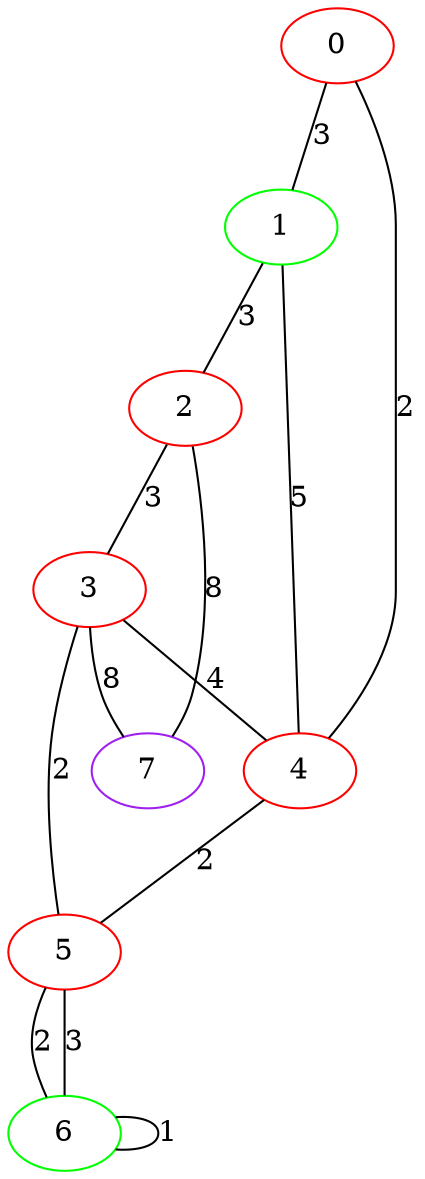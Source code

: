 graph "" {
0 [color=red, weight=1];
1 [color=green, weight=2];
2 [color=red, weight=1];
3 [color=red, weight=1];
4 [color=red, weight=1];
5 [color=red, weight=1];
6 [color=green, weight=2];
7 [color=purple, weight=4];
0 -- 1  [key=0, label=3];
0 -- 4  [key=0, label=2];
1 -- 2  [key=0, label=3];
1 -- 4  [key=0, label=5];
2 -- 3  [key=0, label=3];
2 -- 7  [key=0, label=8];
3 -- 4  [key=0, label=4];
3 -- 5  [key=0, label=2];
3 -- 7  [key=0, label=8];
4 -- 5  [key=0, label=2];
5 -- 6  [key=0, label=2];
5 -- 6  [key=1, label=3];
6 -- 6  [key=0, label=1];
}
